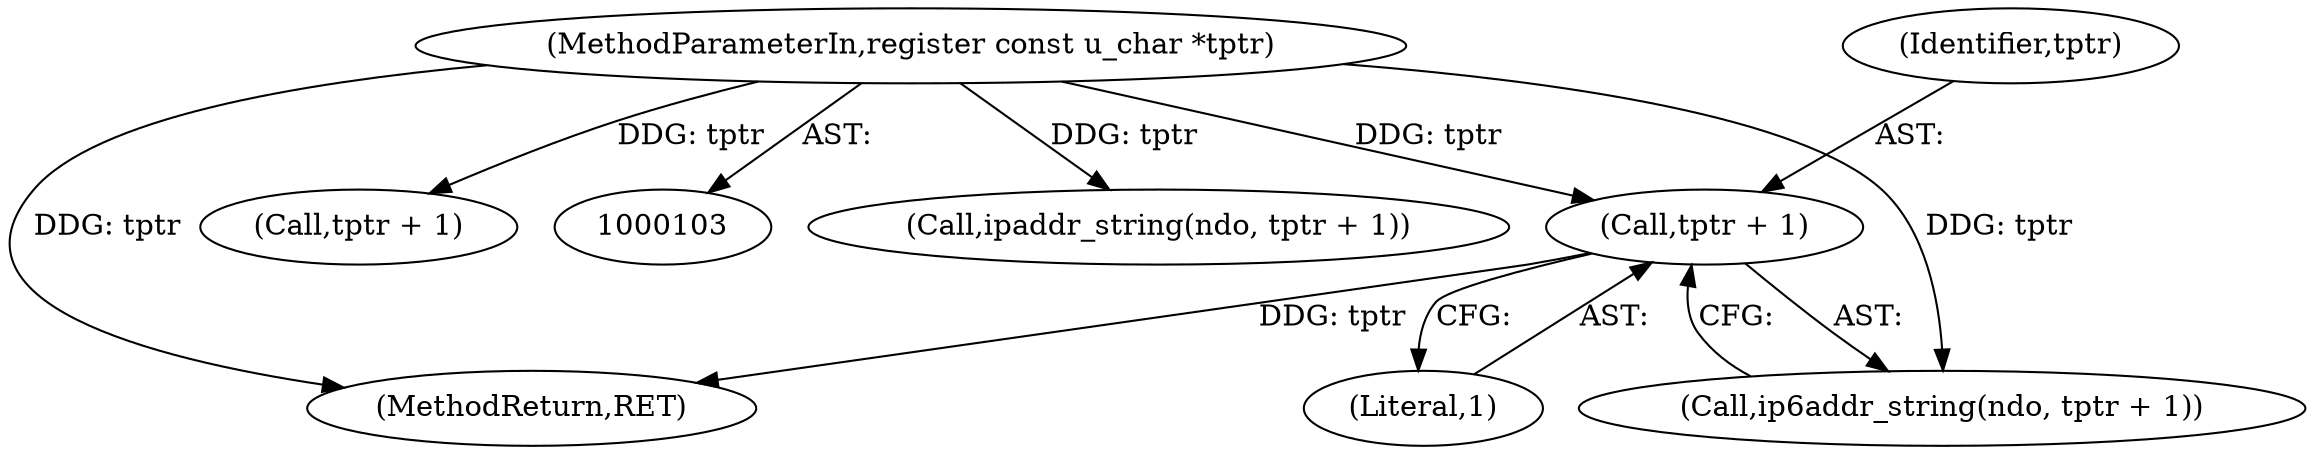 digraph "0_tcpdump_5d340a5ca6e420a70297cdbdf777333f18bfdab7@pointer" {
"1000200" [label="(Call,tptr + 1)"];
"1000105" [label="(MethodParameterIn,register const u_char *tptr)"];
"1000202" [label="(Literal,1)"];
"1000211" [label="(MethodReturn,RET)"];
"1000201" [label="(Identifier,tptr)"];
"1000200" [label="(Call,tptr + 1)"];
"1000105" [label="(MethodParameterIn,register const u_char *tptr)"];
"1000167" [label="(Call,ipaddr_string(ndo, tptr + 1))"];
"1000198" [label="(Call,ip6addr_string(ndo, tptr + 1))"];
"1000169" [label="(Call,tptr + 1)"];
"1000200" -> "1000198"  [label="AST: "];
"1000200" -> "1000202"  [label="CFG: "];
"1000201" -> "1000200"  [label="AST: "];
"1000202" -> "1000200"  [label="AST: "];
"1000198" -> "1000200"  [label="CFG: "];
"1000200" -> "1000211"  [label="DDG: tptr"];
"1000105" -> "1000200"  [label="DDG: tptr"];
"1000105" -> "1000103"  [label="AST: "];
"1000105" -> "1000211"  [label="DDG: tptr"];
"1000105" -> "1000167"  [label="DDG: tptr"];
"1000105" -> "1000169"  [label="DDG: tptr"];
"1000105" -> "1000198"  [label="DDG: tptr"];
}
